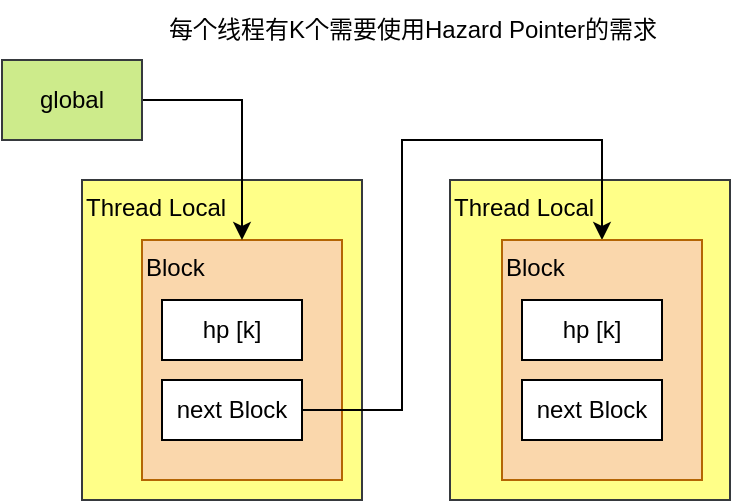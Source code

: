 <mxfile version="22.1.1" type="github">
  <diagram name="第 1 页" id="l_VDj7RniCNkkYwKN7s-">
    <mxGraphModel dx="794" dy="432" grid="1" gridSize="10" guides="1" tooltips="1" connect="1" arrows="1" fold="1" page="1" pageScale="1" pageWidth="827" pageHeight="1169" math="0" shadow="0">
      <root>
        <mxCell id="0" />
        <mxCell id="1" parent="0" />
        <mxCell id="otWDZC7-YqKMgpGTvqDg-13" value="Thread Local" style="rounded=0;whiteSpace=wrap;html=1;align=left;verticalAlign=top;fillColor=#ffff88;strokeColor=#36393d;" vertex="1" parent="1">
          <mxGeometry x="274" y="250" width="140" height="160" as="geometry" />
        </mxCell>
        <mxCell id="otWDZC7-YqKMgpGTvqDg-12" value="Thread Local" style="rounded=0;whiteSpace=wrap;html=1;align=left;verticalAlign=top;fillColor=#ffff88;strokeColor=#36393d;" vertex="1" parent="1">
          <mxGeometry x="90" y="250" width="140" height="160" as="geometry" />
        </mxCell>
        <mxCell id="otWDZC7-YqKMgpGTvqDg-1" value="&lt;div style=&quot;&quot;&gt;&lt;span style=&quot;background-color: initial;&quot;&gt;Block&lt;/span&gt;&lt;/div&gt;" style="rounded=0;whiteSpace=wrap;html=1;align=left;verticalAlign=top;fillColor=#fad7ac;strokeColor=#b46504;" vertex="1" parent="1">
          <mxGeometry x="120" y="280" width="100" height="120" as="geometry" />
        </mxCell>
        <mxCell id="otWDZC7-YqKMgpGTvqDg-2" value="每个线程有K个需要使用Hazard Pointer的需求" style="text;html=1;align=center;verticalAlign=middle;resizable=0;points=[];autosize=1;strokeColor=none;fillColor=none;" vertex="1" parent="1">
          <mxGeometry x="120" y="160" width="270" height="30" as="geometry" />
        </mxCell>
        <mxCell id="otWDZC7-YqKMgpGTvqDg-3" value="hp [k]" style="rounded=0;whiteSpace=wrap;html=1;" vertex="1" parent="1">
          <mxGeometry x="130" y="310" width="70" height="30" as="geometry" />
        </mxCell>
        <mxCell id="otWDZC7-YqKMgpGTvqDg-11" style="edgeStyle=orthogonalEdgeStyle;rounded=0;orthogonalLoop=1;jettySize=auto;html=1;exitX=1;exitY=0.5;exitDx=0;exitDy=0;entryX=0.5;entryY=0;entryDx=0;entryDy=0;" edge="1" parent="1" source="otWDZC7-YqKMgpGTvqDg-4" target="otWDZC7-YqKMgpGTvqDg-8">
          <mxGeometry relative="1" as="geometry">
            <Array as="points">
              <mxPoint x="250" y="365" />
              <mxPoint x="250" y="230" />
              <mxPoint x="350" y="230" />
            </Array>
          </mxGeometry>
        </mxCell>
        <mxCell id="otWDZC7-YqKMgpGTvqDg-4" value="next Block" style="rounded=0;whiteSpace=wrap;html=1;" vertex="1" parent="1">
          <mxGeometry x="130" y="350" width="70" height="30" as="geometry" />
        </mxCell>
        <mxCell id="otWDZC7-YqKMgpGTvqDg-6" style="edgeStyle=orthogonalEdgeStyle;rounded=0;orthogonalLoop=1;jettySize=auto;html=1;exitX=1;exitY=0.5;exitDx=0;exitDy=0;entryX=0.5;entryY=0;entryDx=0;entryDy=0;" edge="1" parent="1" source="otWDZC7-YqKMgpGTvqDg-5" target="otWDZC7-YqKMgpGTvqDg-1">
          <mxGeometry relative="1" as="geometry" />
        </mxCell>
        <mxCell id="otWDZC7-YqKMgpGTvqDg-5" value="global" style="rounded=0;whiteSpace=wrap;html=1;fillColor=#cdeb8b;strokeColor=#36393d;" vertex="1" parent="1">
          <mxGeometry x="50" y="190" width="70" height="40" as="geometry" />
        </mxCell>
        <mxCell id="otWDZC7-YqKMgpGTvqDg-8" value="&lt;div style=&quot;&quot;&gt;&lt;span style=&quot;background-color: initial;&quot;&gt;Block&lt;/span&gt;&lt;/div&gt;" style="rounded=0;whiteSpace=wrap;html=1;align=left;verticalAlign=top;fillColor=#fad7ac;strokeColor=#b46504;" vertex="1" parent="1">
          <mxGeometry x="300" y="280" width="100" height="120" as="geometry" />
        </mxCell>
        <mxCell id="otWDZC7-YqKMgpGTvqDg-9" value="hp [k]" style="rounded=0;whiteSpace=wrap;html=1;" vertex="1" parent="1">
          <mxGeometry x="310" y="310" width="70" height="30" as="geometry" />
        </mxCell>
        <mxCell id="otWDZC7-YqKMgpGTvqDg-10" value="next Block" style="rounded=0;whiteSpace=wrap;html=1;" vertex="1" parent="1">
          <mxGeometry x="310" y="350" width="70" height="30" as="geometry" />
        </mxCell>
      </root>
    </mxGraphModel>
  </diagram>
</mxfile>
